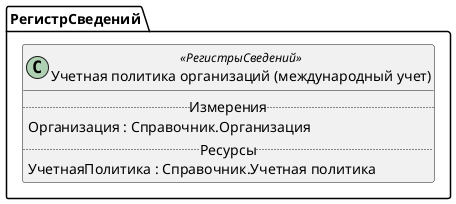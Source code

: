 ﻿@startuml УчетнаяПолитикаОрганизацийДляМеждународногоУчета
'!include templates.wsd
'..\include templates.wsd
class РегистрСведений.УчетнаяПолитикаОрганизацийДляМеждународногоУчета as "Учетная политика организаций (международный учет)" <<РегистрыСведений>>
{
..Измерения..
Организация : Справочник.Организация
..Ресурсы..
УчетнаяПолитика : Справочник.Учетная политика
}
@enduml
